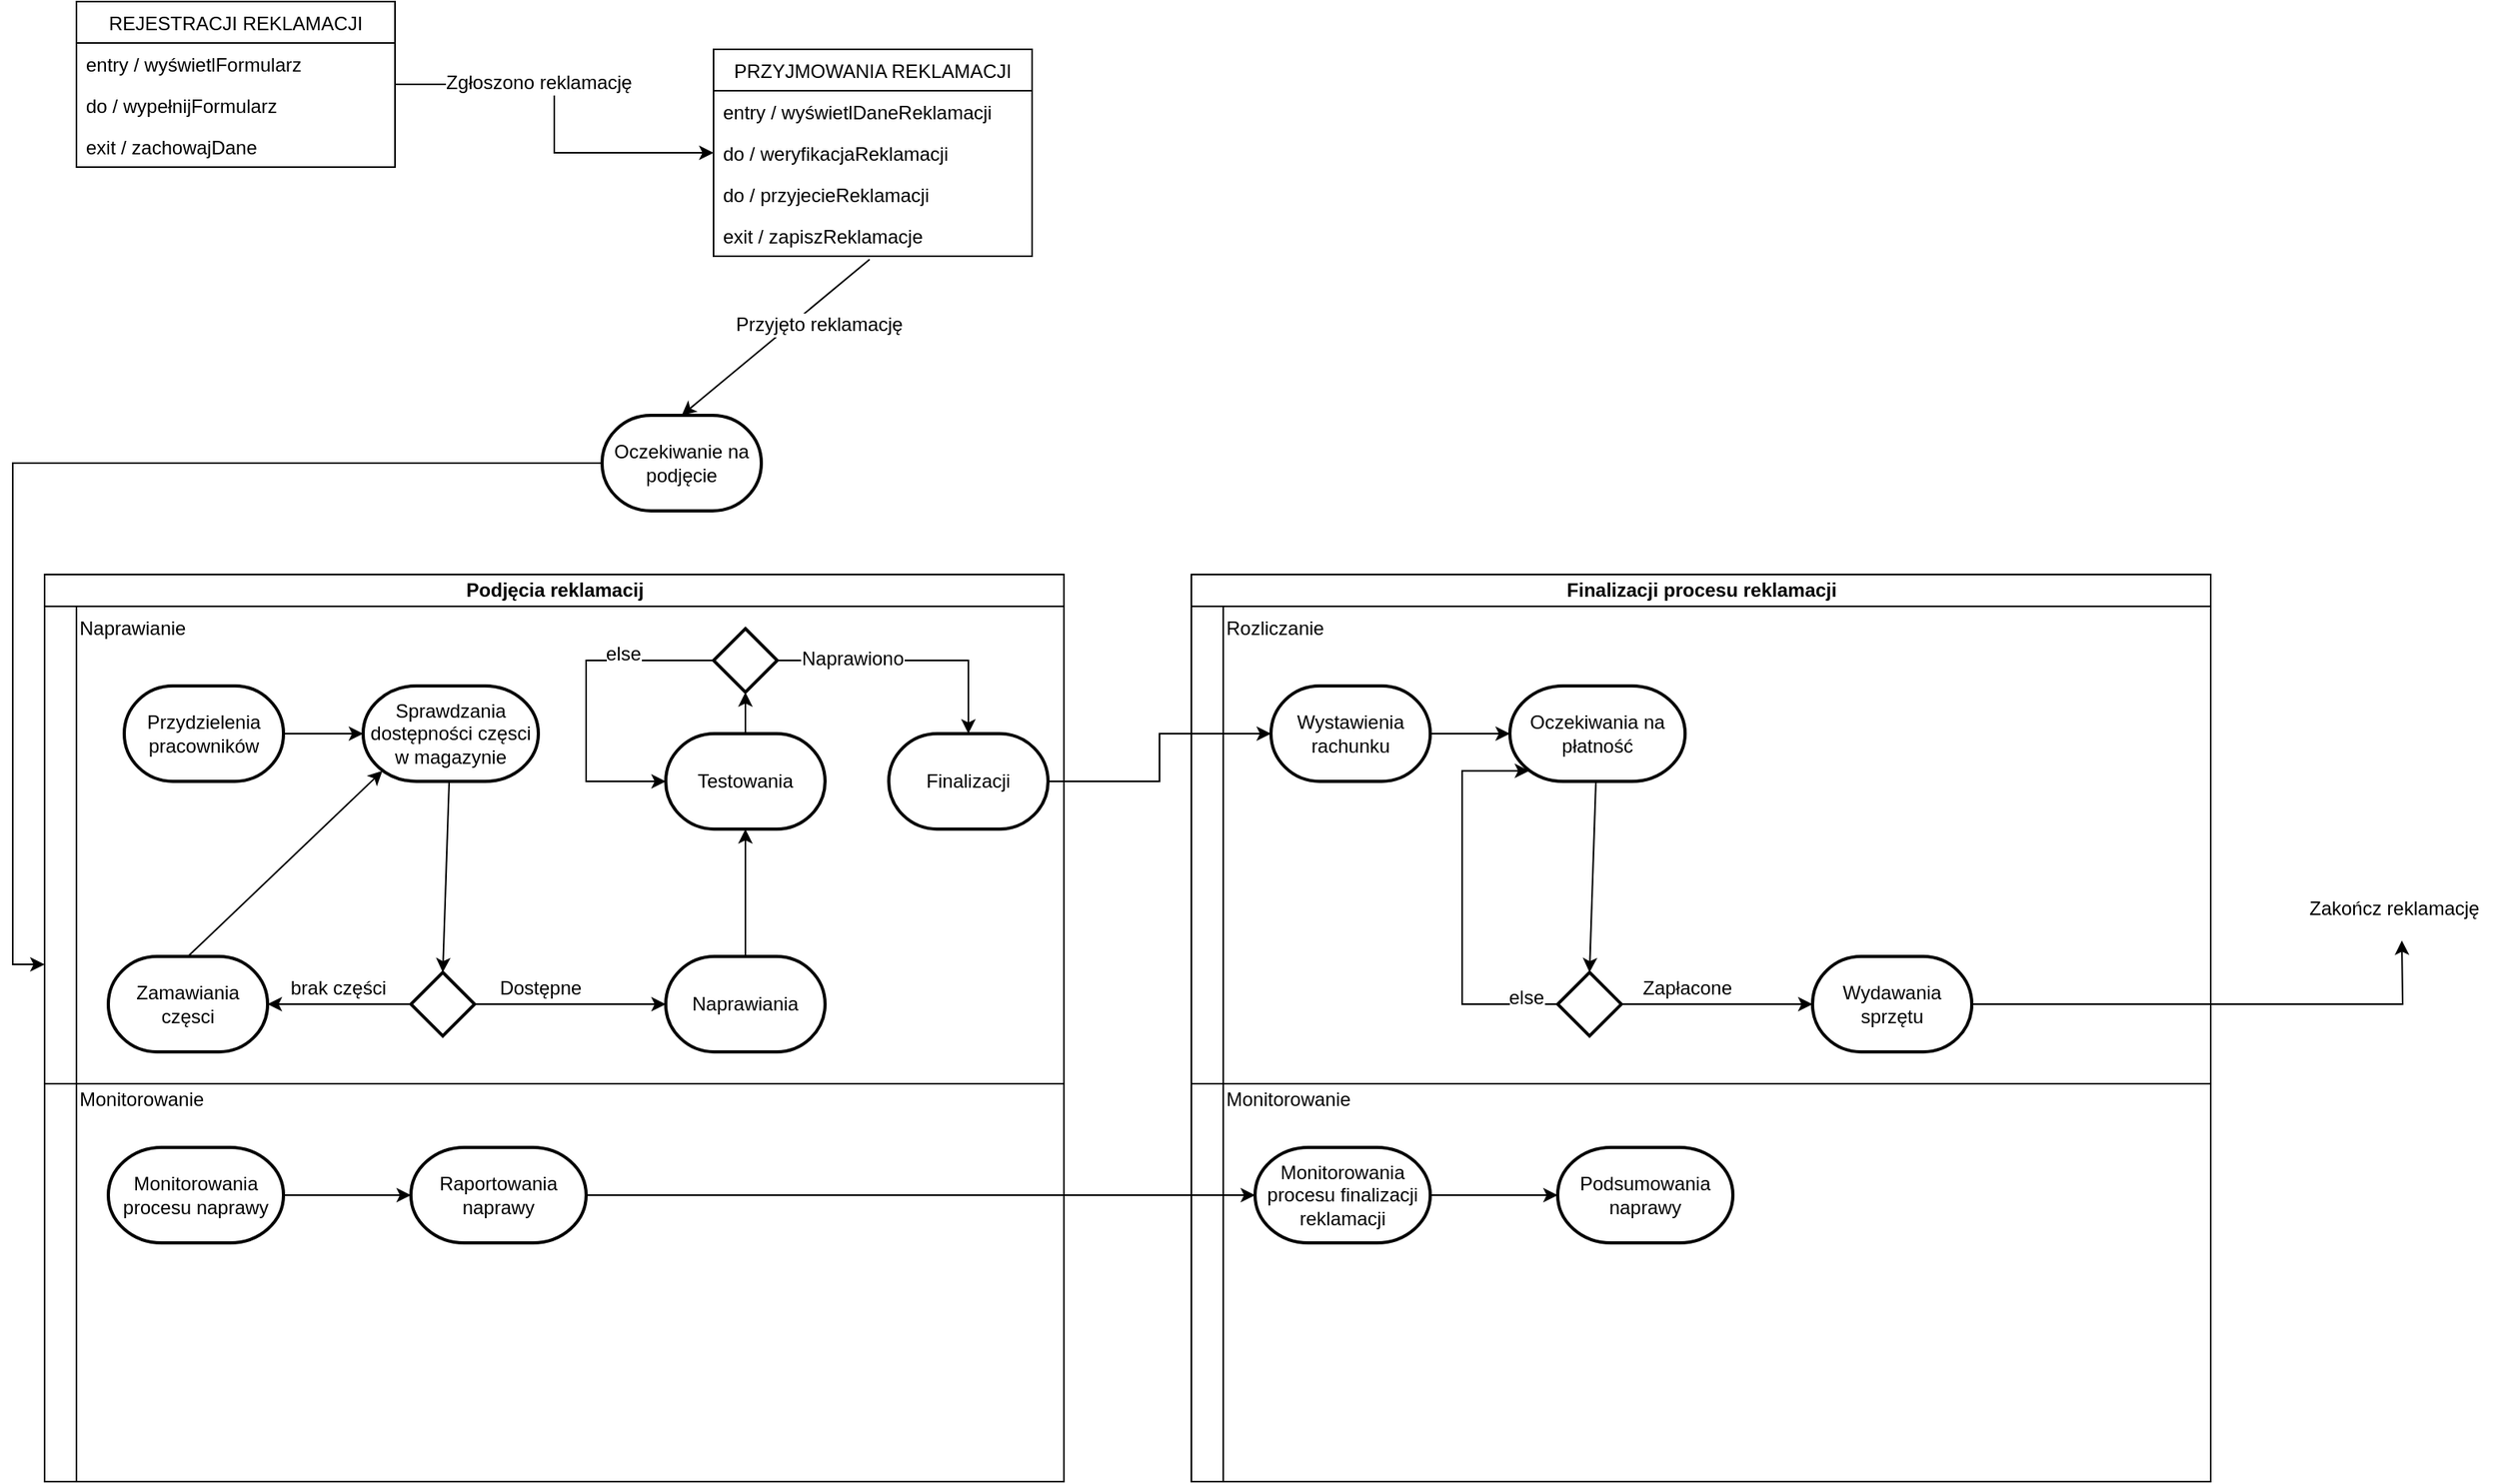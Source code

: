<mxfile version="12.2.6" type="github" pages="1">
  <diagram id="sWQhrweaTxJVkF64-w0S" name="Strona-1">
    <mxGraphModel dx="928" dy="607" grid="1" gridSize="10" guides="1" tooltips="1" connect="1" arrows="1" fold="1" page="1" pageScale="1" pageWidth="827" pageHeight="1169" math="0" shadow="0">
      <root>
        <mxCell id="0"/>
        <mxCell id="1" parent="0"/>
        <mxCell id="pL-gyyNDuQEbKSg_tsTS-9" value="" style="edgeStyle=orthogonalEdgeStyle;rounded=0;orthogonalLoop=1;jettySize=auto;html=1;" edge="1" parent="1" source="pL-gyyNDuQEbKSg_tsTS-1" target="pL-gyyNDuQEbKSg_tsTS-5">
          <mxGeometry relative="1" as="geometry"/>
        </mxCell>
        <mxCell id="pL-gyyNDuQEbKSg_tsTS-13" value="Zgłoszono reklamację" style="text;html=1;resizable=0;points=[];align=center;verticalAlign=middle;labelBackgroundColor=#ffffff;" vertex="1" connectable="0" parent="pL-gyyNDuQEbKSg_tsTS-9">
          <mxGeometry x="-0.258" y="1" relative="1" as="geometry">
            <mxPoint as="offset"/>
          </mxGeometry>
        </mxCell>
        <mxCell id="pL-gyyNDuQEbKSg_tsTS-1" value="REJESTRACJI REKLAMACJI" style="swimlane;fontStyle=0;childLayout=stackLayout;horizontal=1;startSize=26;fillColor=none;horizontalStack=0;resizeParent=1;resizeParentMax=0;resizeLast=0;collapsible=1;marginBottom=0;" vertex="1" parent="1">
          <mxGeometry x="60" y="190" width="200" height="104" as="geometry"/>
        </mxCell>
        <mxCell id="pL-gyyNDuQEbKSg_tsTS-2" value="entry / wyświetlFormularz" style="text;strokeColor=none;fillColor=none;align=left;verticalAlign=top;spacingLeft=4;spacingRight=4;overflow=hidden;rotatable=0;points=[[0,0.5],[1,0.5]];portConstraint=eastwest;" vertex="1" parent="pL-gyyNDuQEbKSg_tsTS-1">
          <mxGeometry y="26" width="200" height="26" as="geometry"/>
        </mxCell>
        <mxCell id="pL-gyyNDuQEbKSg_tsTS-3" value="do / wypełnijFormularz" style="text;strokeColor=none;fillColor=none;align=left;verticalAlign=top;spacingLeft=4;spacingRight=4;overflow=hidden;rotatable=0;points=[[0,0.5],[1,0.5]];portConstraint=eastwest;" vertex="1" parent="pL-gyyNDuQEbKSg_tsTS-1">
          <mxGeometry y="52" width="200" height="26" as="geometry"/>
        </mxCell>
        <mxCell id="pL-gyyNDuQEbKSg_tsTS-4" value="exit / zachowajDane" style="text;strokeColor=none;fillColor=none;align=left;verticalAlign=top;spacingLeft=4;spacingRight=4;overflow=hidden;rotatable=0;points=[[0,0.5],[1,0.5]];portConstraint=eastwest;" vertex="1" parent="pL-gyyNDuQEbKSg_tsTS-1">
          <mxGeometry y="78" width="200" height="26" as="geometry"/>
        </mxCell>
        <mxCell id="pL-gyyNDuQEbKSg_tsTS-5" value="PRZYJMOWANIA REKLAMACJI" style="swimlane;fontStyle=0;childLayout=stackLayout;horizontal=1;startSize=26;fillColor=none;horizontalStack=0;resizeParent=1;resizeParentMax=0;resizeLast=0;collapsible=1;marginBottom=0;" vertex="1" parent="1">
          <mxGeometry x="460" y="220" width="200" height="130" as="geometry"/>
        </mxCell>
        <mxCell id="pL-gyyNDuQEbKSg_tsTS-6" value="entry / wyświetlDaneReklamacji" style="text;strokeColor=none;fillColor=none;align=left;verticalAlign=top;spacingLeft=4;spacingRight=4;overflow=hidden;rotatable=0;points=[[0,0.5],[1,0.5]];portConstraint=eastwest;" vertex="1" parent="pL-gyyNDuQEbKSg_tsTS-5">
          <mxGeometry y="26" width="200" height="26" as="geometry"/>
        </mxCell>
        <mxCell id="pL-gyyNDuQEbKSg_tsTS-7" value="do / weryfikacjaReklamacji" style="text;strokeColor=none;fillColor=none;align=left;verticalAlign=top;spacingLeft=4;spacingRight=4;overflow=hidden;rotatable=0;points=[[0,0.5],[1,0.5]];portConstraint=eastwest;" vertex="1" parent="pL-gyyNDuQEbKSg_tsTS-5">
          <mxGeometry y="52" width="200" height="26" as="geometry"/>
        </mxCell>
        <mxCell id="pL-gyyNDuQEbKSg_tsTS-8" value="do / przyjecieReklamacji" style="text;strokeColor=none;fillColor=none;align=left;verticalAlign=top;spacingLeft=4;spacingRight=4;overflow=hidden;rotatable=0;points=[[0,0.5],[1,0.5]];portConstraint=eastwest;" vertex="1" parent="pL-gyyNDuQEbKSg_tsTS-5">
          <mxGeometry y="78" width="200" height="26" as="geometry"/>
        </mxCell>
        <mxCell id="pL-gyyNDuQEbKSg_tsTS-10" value="exit / zapiszReklamacje" style="text;strokeColor=none;fillColor=none;align=left;verticalAlign=top;spacingLeft=4;spacingRight=4;overflow=hidden;rotatable=0;points=[[0,0.5],[1,0.5]];portConstraint=eastwest;" vertex="1" parent="pL-gyyNDuQEbKSg_tsTS-5">
          <mxGeometry y="104" width="200" height="26" as="geometry"/>
        </mxCell>
        <mxCell id="pL-gyyNDuQEbKSg_tsTS-99" style="edgeStyle=orthogonalEdgeStyle;rounded=0;orthogonalLoop=1;jettySize=auto;html=1;exitX=0;exitY=0.5;exitDx=0;exitDy=0;exitPerimeter=0;entryX=0;entryY=0.75;entryDx=0;entryDy=0;" edge="1" parent="1" source="pL-gyyNDuQEbKSg_tsTS-12" target="pL-gyyNDuQEbKSg_tsTS-23">
          <mxGeometry relative="1" as="geometry"/>
        </mxCell>
        <mxCell id="pL-gyyNDuQEbKSg_tsTS-12" value="Oczekiwanie na podjęcie" style="strokeWidth=2;html=1;shape=mxgraph.flowchart.terminator;whiteSpace=wrap;" vertex="1" parent="1">
          <mxGeometry x="390" y="450" width="100" height="60" as="geometry"/>
        </mxCell>
        <mxCell id="pL-gyyNDuQEbKSg_tsTS-15" style="rounded=0;orthogonalLoop=1;jettySize=auto;html=1;exitX=0.49;exitY=1.077;exitDx=0;exitDy=0;entryX=0.5;entryY=0;entryDx=0;entryDy=0;entryPerimeter=0;exitPerimeter=0;" edge="1" parent="1" source="pL-gyyNDuQEbKSg_tsTS-10" target="pL-gyyNDuQEbKSg_tsTS-12">
          <mxGeometry relative="1" as="geometry"/>
        </mxCell>
        <mxCell id="pL-gyyNDuQEbKSg_tsTS-18" value="Przyjęto reklamację" style="text;html=1;resizable=0;points=[];align=center;verticalAlign=middle;labelBackgroundColor=#ffffff;" vertex="1" connectable="0" parent="pL-gyyNDuQEbKSg_tsTS-15">
          <mxGeometry x="-0.263" y="1" relative="1" as="geometry">
            <mxPoint x="11" y="4" as="offset"/>
          </mxGeometry>
        </mxCell>
        <mxCell id="pL-gyyNDuQEbKSg_tsTS-22" value="Podjęcia reklamacij" style="swimlane;html=1;childLayout=stackLayout;resizeParent=1;resizeParentMax=0;horizontal=1;startSize=20;horizontalStack=0;" vertex="1" parent="1">
          <mxGeometry x="40" y="550" width="640" height="570" as="geometry"/>
        </mxCell>
        <mxCell id="pL-gyyNDuQEbKSg_tsTS-23" value="" style="swimlane;html=1;startSize=20;horizontal=0;" vertex="1" parent="pL-gyyNDuQEbKSg_tsTS-22">
          <mxGeometry y="20" width="640" height="300" as="geometry"/>
        </mxCell>
        <mxCell id="pL-gyyNDuQEbKSg_tsTS-40" style="edgeStyle=none;rounded=0;orthogonalLoop=1;jettySize=auto;html=1;exitX=1;exitY=0.5;exitDx=0;exitDy=0;exitPerimeter=0;entryX=0;entryY=0.5;entryDx=0;entryDy=0;entryPerimeter=0;" edge="1" parent="pL-gyyNDuQEbKSg_tsTS-23" source="pL-gyyNDuQEbKSg_tsTS-26" target="pL-gyyNDuQEbKSg_tsTS-27">
          <mxGeometry relative="1" as="geometry"/>
        </mxCell>
        <mxCell id="pL-gyyNDuQEbKSg_tsTS-26" value="Przydzielenia pracowników" style="strokeWidth=2;html=1;shape=mxgraph.flowchart.terminator;whiteSpace=wrap;" vertex="1" parent="pL-gyyNDuQEbKSg_tsTS-23">
          <mxGeometry x="50" y="50" width="100" height="60" as="geometry"/>
        </mxCell>
        <mxCell id="pL-gyyNDuQEbKSg_tsTS-29" value="" style="edgeStyle=none;rounded=0;orthogonalLoop=1;jettySize=auto;html=1;entryX=0.5;entryY=0;entryDx=0;entryDy=0;entryPerimeter=0;" edge="1" parent="pL-gyyNDuQEbKSg_tsTS-23" source="pL-gyyNDuQEbKSg_tsTS-27" target="pL-gyyNDuQEbKSg_tsTS-30">
          <mxGeometry relative="1" as="geometry">
            <mxPoint x="250" y="120" as="targetPoint"/>
          </mxGeometry>
        </mxCell>
        <mxCell id="pL-gyyNDuQEbKSg_tsTS-27" value="Sprawdzania dostępności częsci w magazynie" style="strokeWidth=2;html=1;shape=mxgraph.flowchart.terminator;whiteSpace=wrap;" vertex="1" parent="pL-gyyNDuQEbKSg_tsTS-23">
          <mxGeometry x="200" y="50" width="110" height="60" as="geometry"/>
        </mxCell>
        <mxCell id="pL-gyyNDuQEbKSg_tsTS-32" value="" style="edgeStyle=none;rounded=0;orthogonalLoop=1;jettySize=auto;html=1;entryX=0;entryY=0.5;entryDx=0;entryDy=0;entryPerimeter=0;" edge="1" parent="pL-gyyNDuQEbKSg_tsTS-23" source="pL-gyyNDuQEbKSg_tsTS-30" target="pL-gyyNDuQEbKSg_tsTS-42">
          <mxGeometry relative="1" as="geometry">
            <mxPoint x="350" y="250" as="targetPoint"/>
          </mxGeometry>
        </mxCell>
        <mxCell id="pL-gyyNDuQEbKSg_tsTS-39" value="Dostępne" style="text;html=1;resizable=0;points=[];align=center;verticalAlign=middle;labelBackgroundColor=#ffffff;" vertex="1" connectable="0" parent="pL-gyyNDuQEbKSg_tsTS-32">
          <mxGeometry x="-0.45" y="3" relative="1" as="geometry">
            <mxPoint x="8" y="-7" as="offset"/>
          </mxGeometry>
        </mxCell>
        <mxCell id="pL-gyyNDuQEbKSg_tsTS-34" value="" style="edgeStyle=none;rounded=0;orthogonalLoop=1;jettySize=auto;html=1;entryX=1;entryY=0.5;entryDx=0;entryDy=0;entryPerimeter=0;" edge="1" parent="pL-gyyNDuQEbKSg_tsTS-23" source="pL-gyyNDuQEbKSg_tsTS-30" target="pL-gyyNDuQEbKSg_tsTS-36">
          <mxGeometry relative="1" as="geometry">
            <mxPoint x="150" y="250" as="targetPoint"/>
          </mxGeometry>
        </mxCell>
        <mxCell id="pL-gyyNDuQEbKSg_tsTS-35" value="brak części" style="text;html=1;resizable=0;points=[];align=center;verticalAlign=middle;labelBackgroundColor=#ffffff;" vertex="1" connectable="0" parent="pL-gyyNDuQEbKSg_tsTS-34">
          <mxGeometry x="0.275" y="-2" relative="1" as="geometry">
            <mxPoint x="11" y="-8" as="offset"/>
          </mxGeometry>
        </mxCell>
        <mxCell id="pL-gyyNDuQEbKSg_tsTS-30" value="" style="strokeWidth=2;html=1;shape=mxgraph.flowchart.decision;whiteSpace=wrap;" vertex="1" parent="pL-gyyNDuQEbKSg_tsTS-23">
          <mxGeometry x="230" y="230" width="40" height="40" as="geometry"/>
        </mxCell>
        <mxCell id="pL-gyyNDuQEbKSg_tsTS-41" style="edgeStyle=none;rounded=0;orthogonalLoop=1;jettySize=auto;html=1;exitX=0.5;exitY=0;exitDx=0;exitDy=0;exitPerimeter=0;entryX=0.11;entryY=0.89;entryDx=0;entryDy=0;entryPerimeter=0;" edge="1" parent="pL-gyyNDuQEbKSg_tsTS-23" source="pL-gyyNDuQEbKSg_tsTS-36" target="pL-gyyNDuQEbKSg_tsTS-27">
          <mxGeometry relative="1" as="geometry"/>
        </mxCell>
        <mxCell id="pL-gyyNDuQEbKSg_tsTS-36" value="Zamawiania częsci" style="strokeWidth=2;html=1;shape=mxgraph.flowchart.terminator;whiteSpace=wrap;" vertex="1" parent="pL-gyyNDuQEbKSg_tsTS-23">
          <mxGeometry x="40" y="220" width="100" height="60" as="geometry"/>
        </mxCell>
        <mxCell id="pL-gyyNDuQEbKSg_tsTS-87" value="" style="edgeStyle=none;rounded=0;orthogonalLoop=1;jettySize=auto;html=1;" edge="1" parent="pL-gyyNDuQEbKSg_tsTS-23" source="pL-gyyNDuQEbKSg_tsTS-42" target="pL-gyyNDuQEbKSg_tsTS-86">
          <mxGeometry relative="1" as="geometry"/>
        </mxCell>
        <mxCell id="pL-gyyNDuQEbKSg_tsTS-42" value="Naprawiania" style="strokeWidth=2;html=1;shape=mxgraph.flowchart.terminator;whiteSpace=wrap;" vertex="1" parent="pL-gyyNDuQEbKSg_tsTS-23">
          <mxGeometry x="390" y="220" width="100" height="60" as="geometry"/>
        </mxCell>
        <mxCell id="pL-gyyNDuQEbKSg_tsTS-89" style="edgeStyle=none;rounded=0;orthogonalLoop=1;jettySize=auto;html=1;exitX=0.5;exitY=0;exitDx=0;exitDy=0;exitPerimeter=0;entryX=0.5;entryY=1;entryDx=0;entryDy=0;entryPerimeter=0;" edge="1" parent="pL-gyyNDuQEbKSg_tsTS-23" source="pL-gyyNDuQEbKSg_tsTS-86" target="pL-gyyNDuQEbKSg_tsTS-88">
          <mxGeometry relative="1" as="geometry"/>
        </mxCell>
        <mxCell id="pL-gyyNDuQEbKSg_tsTS-86" value="Testowania" style="strokeWidth=2;html=1;shape=mxgraph.flowchart.terminator;whiteSpace=wrap;" vertex="1" parent="pL-gyyNDuQEbKSg_tsTS-23">
          <mxGeometry x="390" y="80" width="100" height="60" as="geometry"/>
        </mxCell>
        <mxCell id="pL-gyyNDuQEbKSg_tsTS-43" value="Naprawianie" style="text;html=1;resizable=0;points=[];autosize=1;align=left;verticalAlign=top;spacingTop=-4;" vertex="1" parent="pL-gyyNDuQEbKSg_tsTS-23">
          <mxGeometry x="20" y="4" width="90" height="20" as="geometry"/>
        </mxCell>
        <mxCell id="pL-gyyNDuQEbKSg_tsTS-90" style="edgeStyle=orthogonalEdgeStyle;rounded=0;orthogonalLoop=1;jettySize=auto;html=1;exitX=0;exitY=0.5;exitDx=0;exitDy=0;exitPerimeter=0;entryX=0;entryY=0.5;entryDx=0;entryDy=0;entryPerimeter=0;" edge="1" parent="pL-gyyNDuQEbKSg_tsTS-23" source="pL-gyyNDuQEbKSg_tsTS-88" target="pL-gyyNDuQEbKSg_tsTS-86">
          <mxGeometry relative="1" as="geometry">
            <Array as="points">
              <mxPoint x="340" y="34"/>
              <mxPoint x="340" y="110"/>
            </Array>
          </mxGeometry>
        </mxCell>
        <mxCell id="pL-gyyNDuQEbKSg_tsTS-91" value="else" style="text;html=1;resizable=0;points=[];align=center;verticalAlign=middle;labelBackgroundColor=#ffffff;" vertex="1" connectable="0" parent="pL-gyyNDuQEbKSg_tsTS-90">
          <mxGeometry x="-0.447" y="-4" relative="1" as="geometry">
            <mxPoint as="offset"/>
          </mxGeometry>
        </mxCell>
        <mxCell id="pL-gyyNDuQEbKSg_tsTS-88" value="" style="strokeWidth=2;html=1;shape=mxgraph.flowchart.decision;whiteSpace=wrap;" vertex="1" parent="pL-gyyNDuQEbKSg_tsTS-23">
          <mxGeometry x="420" y="14" width="40" height="40" as="geometry"/>
        </mxCell>
        <mxCell id="pL-gyyNDuQEbKSg_tsTS-93" value="Finalizacji" style="strokeWidth=2;html=1;shape=mxgraph.flowchart.terminator;whiteSpace=wrap;" vertex="1" parent="pL-gyyNDuQEbKSg_tsTS-23">
          <mxGeometry x="530" y="80" width="100" height="60" as="geometry"/>
        </mxCell>
        <mxCell id="pL-gyyNDuQEbKSg_tsTS-92" style="edgeStyle=orthogonalEdgeStyle;rounded=0;orthogonalLoop=1;jettySize=auto;html=1;exitX=1;exitY=0.5;exitDx=0;exitDy=0;exitPerimeter=0;entryX=0.5;entryY=0;entryDx=0;entryDy=0;entryPerimeter=0;" edge="1" parent="pL-gyyNDuQEbKSg_tsTS-23" source="pL-gyyNDuQEbKSg_tsTS-88" target="pL-gyyNDuQEbKSg_tsTS-93">
          <mxGeometry relative="1" as="geometry">
            <mxPoint x="560" y="80" as="targetPoint"/>
          </mxGeometry>
        </mxCell>
        <mxCell id="pL-gyyNDuQEbKSg_tsTS-94" value="Naprawiono" style="text;html=1;resizable=0;points=[];align=center;verticalAlign=middle;labelBackgroundColor=#ffffff;" vertex="1" connectable="0" parent="pL-gyyNDuQEbKSg_tsTS-92">
          <mxGeometry x="-0.434" y="1" relative="1" as="geometry">
            <mxPoint as="offset"/>
          </mxGeometry>
        </mxCell>
        <mxCell id="pL-gyyNDuQEbKSg_tsTS-24" value="" style="swimlane;html=1;startSize=20;horizontal=0;" vertex="1" parent="pL-gyyNDuQEbKSg_tsTS-22">
          <mxGeometry y="320" width="640" height="250" as="geometry"/>
        </mxCell>
        <mxCell id="pL-gyyNDuQEbKSg_tsTS-44" value="Monitorowanie" style="text;html=1;resizable=0;points=[];autosize=1;align=left;verticalAlign=top;spacingTop=-4;" vertex="1" parent="pL-gyyNDuQEbKSg_tsTS-24">
          <mxGeometry x="20" width="100" height="20" as="geometry"/>
        </mxCell>
        <mxCell id="pL-gyyNDuQEbKSg_tsTS-50" value="" style="edgeStyle=none;rounded=0;orthogonalLoop=1;jettySize=auto;html=1;" edge="1" parent="pL-gyyNDuQEbKSg_tsTS-24" source="pL-gyyNDuQEbKSg_tsTS-47" target="pL-gyyNDuQEbKSg_tsTS-49">
          <mxGeometry relative="1" as="geometry"/>
        </mxCell>
        <mxCell id="pL-gyyNDuQEbKSg_tsTS-47" value="Monitorowania procesu naprawy" style="strokeWidth=2;html=1;shape=mxgraph.flowchart.terminator;whiteSpace=wrap;" vertex="1" parent="pL-gyyNDuQEbKSg_tsTS-24">
          <mxGeometry x="40" y="40" width="110" height="60" as="geometry"/>
        </mxCell>
        <mxCell id="pL-gyyNDuQEbKSg_tsTS-49" value="Raportowania naprawy" style="strokeWidth=2;html=1;shape=mxgraph.flowchart.terminator;whiteSpace=wrap;" vertex="1" parent="pL-gyyNDuQEbKSg_tsTS-24">
          <mxGeometry x="230" y="40" width="110" height="60" as="geometry"/>
        </mxCell>
        <mxCell id="pL-gyyNDuQEbKSg_tsTS-65" value="Finalizacji procesu reklamacji" style="swimlane;html=1;childLayout=stackLayout;resizeParent=1;resizeParentMax=0;horizontal=1;startSize=20;horizontalStack=0;" vertex="1" parent="1">
          <mxGeometry x="760" y="550" width="640" height="570" as="geometry"/>
        </mxCell>
        <mxCell id="pL-gyyNDuQEbKSg_tsTS-66" value="" style="swimlane;html=1;startSize=20;horizontal=0;" vertex="1" parent="pL-gyyNDuQEbKSg_tsTS-65">
          <mxGeometry y="20" width="640" height="300" as="geometry"/>
        </mxCell>
        <mxCell id="pL-gyyNDuQEbKSg_tsTS-67" style="edgeStyle=none;rounded=0;orthogonalLoop=1;jettySize=auto;html=1;exitX=1;exitY=0.5;exitDx=0;exitDy=0;exitPerimeter=0;entryX=0;entryY=0.5;entryDx=0;entryDy=0;entryPerimeter=0;" edge="1" parent="pL-gyyNDuQEbKSg_tsTS-66" source="pL-gyyNDuQEbKSg_tsTS-68" target="pL-gyyNDuQEbKSg_tsTS-70">
          <mxGeometry relative="1" as="geometry"/>
        </mxCell>
        <mxCell id="pL-gyyNDuQEbKSg_tsTS-68" value="Wystawienia rachunku" style="strokeWidth=2;html=1;shape=mxgraph.flowchart.terminator;whiteSpace=wrap;" vertex="1" parent="pL-gyyNDuQEbKSg_tsTS-66">
          <mxGeometry x="50" y="50" width="100" height="60" as="geometry"/>
        </mxCell>
        <mxCell id="pL-gyyNDuQEbKSg_tsTS-69" value="" style="edgeStyle=none;rounded=0;orthogonalLoop=1;jettySize=auto;html=1;entryX=0.5;entryY=0;entryDx=0;entryDy=0;entryPerimeter=0;" edge="1" parent="pL-gyyNDuQEbKSg_tsTS-66" source="pL-gyyNDuQEbKSg_tsTS-70" target="pL-gyyNDuQEbKSg_tsTS-75">
          <mxGeometry relative="1" as="geometry">
            <mxPoint x="250" y="120" as="targetPoint"/>
          </mxGeometry>
        </mxCell>
        <mxCell id="pL-gyyNDuQEbKSg_tsTS-70" value="Oczekiwania na płatność" style="strokeWidth=2;html=1;shape=mxgraph.flowchart.terminator;whiteSpace=wrap;" vertex="1" parent="pL-gyyNDuQEbKSg_tsTS-66">
          <mxGeometry x="200" y="50" width="110" height="60" as="geometry"/>
        </mxCell>
        <mxCell id="pL-gyyNDuQEbKSg_tsTS-71" value="" style="edgeStyle=none;rounded=0;orthogonalLoop=1;jettySize=auto;html=1;entryX=0;entryY=0.5;entryDx=0;entryDy=0;entryPerimeter=0;" edge="1" parent="pL-gyyNDuQEbKSg_tsTS-66" source="pL-gyyNDuQEbKSg_tsTS-75" target="pL-gyyNDuQEbKSg_tsTS-78">
          <mxGeometry relative="1" as="geometry">
            <mxPoint x="350" y="250" as="targetPoint"/>
          </mxGeometry>
        </mxCell>
        <mxCell id="pL-gyyNDuQEbKSg_tsTS-72" value="Zapłacone" style="text;html=1;resizable=0;points=[];align=center;verticalAlign=middle;labelBackgroundColor=#ffffff;" vertex="1" connectable="0" parent="pL-gyyNDuQEbKSg_tsTS-71">
          <mxGeometry x="-0.45" y="3" relative="1" as="geometry">
            <mxPoint x="8" y="-7" as="offset"/>
          </mxGeometry>
        </mxCell>
        <mxCell id="pL-gyyNDuQEbKSg_tsTS-73" value="" style="edgeStyle=orthogonalEdgeStyle;rounded=0;orthogonalLoop=1;jettySize=auto;html=1;entryX=0.11;entryY=0.89;entryDx=0;entryDy=0;entryPerimeter=0;" edge="1" parent="pL-gyyNDuQEbKSg_tsTS-66" source="pL-gyyNDuQEbKSg_tsTS-75" target="pL-gyyNDuQEbKSg_tsTS-70">
          <mxGeometry relative="1" as="geometry">
            <mxPoint x="150" y="170" as="targetPoint"/>
            <Array as="points">
              <mxPoint x="170" y="250"/>
              <mxPoint x="170" y="103"/>
            </Array>
          </mxGeometry>
        </mxCell>
        <mxCell id="pL-gyyNDuQEbKSg_tsTS-74" value="else" style="text;html=1;resizable=0;points=[];align=center;verticalAlign=middle;labelBackgroundColor=#ffffff;" vertex="1" connectable="0" parent="pL-gyyNDuQEbKSg_tsTS-73">
          <mxGeometry x="0.275" y="-2" relative="1" as="geometry">
            <mxPoint x="38" y="94" as="offset"/>
          </mxGeometry>
        </mxCell>
        <mxCell id="pL-gyyNDuQEbKSg_tsTS-75" value="" style="strokeWidth=2;html=1;shape=mxgraph.flowchart.decision;whiteSpace=wrap;" vertex="1" parent="pL-gyyNDuQEbKSg_tsTS-66">
          <mxGeometry x="230" y="230" width="40" height="40" as="geometry"/>
        </mxCell>
        <mxCell id="pL-gyyNDuQEbKSg_tsTS-78" value="Wydawania sprzętu" style="strokeWidth=2;html=1;shape=mxgraph.flowchart.terminator;whiteSpace=wrap;" vertex="1" parent="pL-gyyNDuQEbKSg_tsTS-66">
          <mxGeometry x="390" y="220" width="100" height="60" as="geometry"/>
        </mxCell>
        <mxCell id="pL-gyyNDuQEbKSg_tsTS-79" value="Rozliczanie" style="text;html=1;resizable=0;points=[];autosize=1;align=left;verticalAlign=top;spacingTop=-4;" vertex="1" parent="pL-gyyNDuQEbKSg_tsTS-66">
          <mxGeometry x="20" y="4" width="80" height="20" as="geometry"/>
        </mxCell>
        <mxCell id="pL-gyyNDuQEbKSg_tsTS-80" value="" style="swimlane;html=1;startSize=20;horizontal=0;" vertex="1" parent="pL-gyyNDuQEbKSg_tsTS-65">
          <mxGeometry y="320" width="640" height="250" as="geometry"/>
        </mxCell>
        <mxCell id="pL-gyyNDuQEbKSg_tsTS-81" value="Monitorowanie" style="text;html=1;resizable=0;points=[];autosize=1;align=left;verticalAlign=top;spacingTop=-4;" vertex="1" parent="pL-gyyNDuQEbKSg_tsTS-80">
          <mxGeometry x="20" width="100" height="20" as="geometry"/>
        </mxCell>
        <mxCell id="pL-gyyNDuQEbKSg_tsTS-82" value="" style="edgeStyle=none;rounded=0;orthogonalLoop=1;jettySize=auto;html=1;" edge="1" parent="pL-gyyNDuQEbKSg_tsTS-80" source="pL-gyyNDuQEbKSg_tsTS-83" target="pL-gyyNDuQEbKSg_tsTS-84">
          <mxGeometry relative="1" as="geometry"/>
        </mxCell>
        <mxCell id="pL-gyyNDuQEbKSg_tsTS-83" value="Monitorowania procesu finalizacji reklamacji" style="strokeWidth=2;html=1;shape=mxgraph.flowchart.terminator;whiteSpace=wrap;" vertex="1" parent="pL-gyyNDuQEbKSg_tsTS-80">
          <mxGeometry x="40" y="40" width="110" height="60" as="geometry"/>
        </mxCell>
        <mxCell id="pL-gyyNDuQEbKSg_tsTS-84" value="Podsumowania naprawy" style="strokeWidth=2;html=1;shape=mxgraph.flowchart.terminator;whiteSpace=wrap;" vertex="1" parent="pL-gyyNDuQEbKSg_tsTS-80">
          <mxGeometry x="230" y="40" width="110" height="60" as="geometry"/>
        </mxCell>
        <mxCell id="pL-gyyNDuQEbKSg_tsTS-95" style="edgeStyle=orthogonalEdgeStyle;rounded=0;orthogonalLoop=1;jettySize=auto;html=1;exitX=1;exitY=0.5;exitDx=0;exitDy=0;exitPerimeter=0;" edge="1" parent="1" source="pL-gyyNDuQEbKSg_tsTS-78">
          <mxGeometry relative="1" as="geometry">
            <mxPoint x="1520" y="780" as="targetPoint"/>
          </mxGeometry>
        </mxCell>
        <mxCell id="pL-gyyNDuQEbKSg_tsTS-96" value="Zakończ reklamację" style="text;html=1;resizable=0;points=[];autosize=1;align=left;verticalAlign=top;spacingTop=-4;" vertex="1" parent="1">
          <mxGeometry x="1460" y="750" width="120" height="20" as="geometry"/>
        </mxCell>
        <mxCell id="pL-gyyNDuQEbKSg_tsTS-97" style="edgeStyle=orthogonalEdgeStyle;rounded=0;orthogonalLoop=1;jettySize=auto;html=1;exitX=1;exitY=0.5;exitDx=0;exitDy=0;exitPerimeter=0;entryX=0;entryY=0.5;entryDx=0;entryDy=0;entryPerimeter=0;" edge="1" parent="1" source="pL-gyyNDuQEbKSg_tsTS-93" target="pL-gyyNDuQEbKSg_tsTS-68">
          <mxGeometry relative="1" as="geometry"/>
        </mxCell>
        <mxCell id="pL-gyyNDuQEbKSg_tsTS-98" style="edgeStyle=orthogonalEdgeStyle;rounded=0;orthogonalLoop=1;jettySize=auto;html=1;exitX=1;exitY=0.5;exitDx=0;exitDy=0;exitPerimeter=0;entryX=0;entryY=0.5;entryDx=0;entryDy=0;entryPerimeter=0;" edge="1" parent="1" source="pL-gyyNDuQEbKSg_tsTS-49" target="pL-gyyNDuQEbKSg_tsTS-83">
          <mxGeometry relative="1" as="geometry"/>
        </mxCell>
      </root>
    </mxGraphModel>
  </diagram>
</mxfile>
